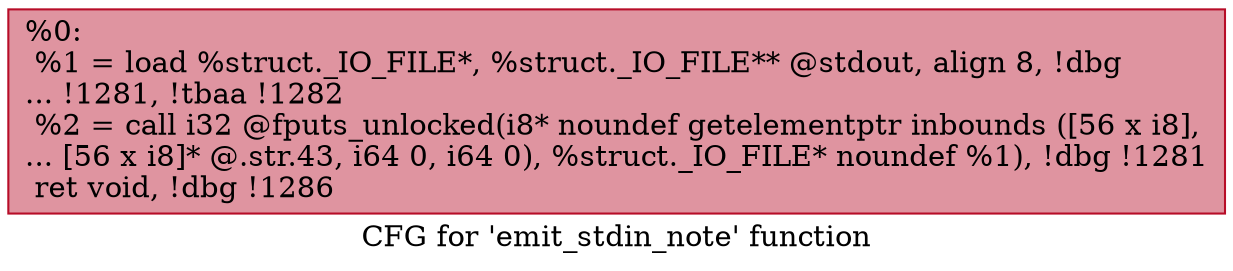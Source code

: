 digraph "CFG for 'emit_stdin_note' function" {
	label="CFG for 'emit_stdin_note' function";

	Node0x1dc5610 [shape=record,color="#b70d28ff", style=filled, fillcolor="#b70d2870",label="{%0:\l  %1 = load %struct._IO_FILE*, %struct._IO_FILE** @stdout, align 8, !dbg\l... !1281, !tbaa !1282\l  %2 = call i32 @fputs_unlocked(i8* noundef getelementptr inbounds ([56 x i8],\l... [56 x i8]* @.str.43, i64 0, i64 0), %struct._IO_FILE* noundef %1), !dbg !1281\l  ret void, !dbg !1286\l}"];
}
